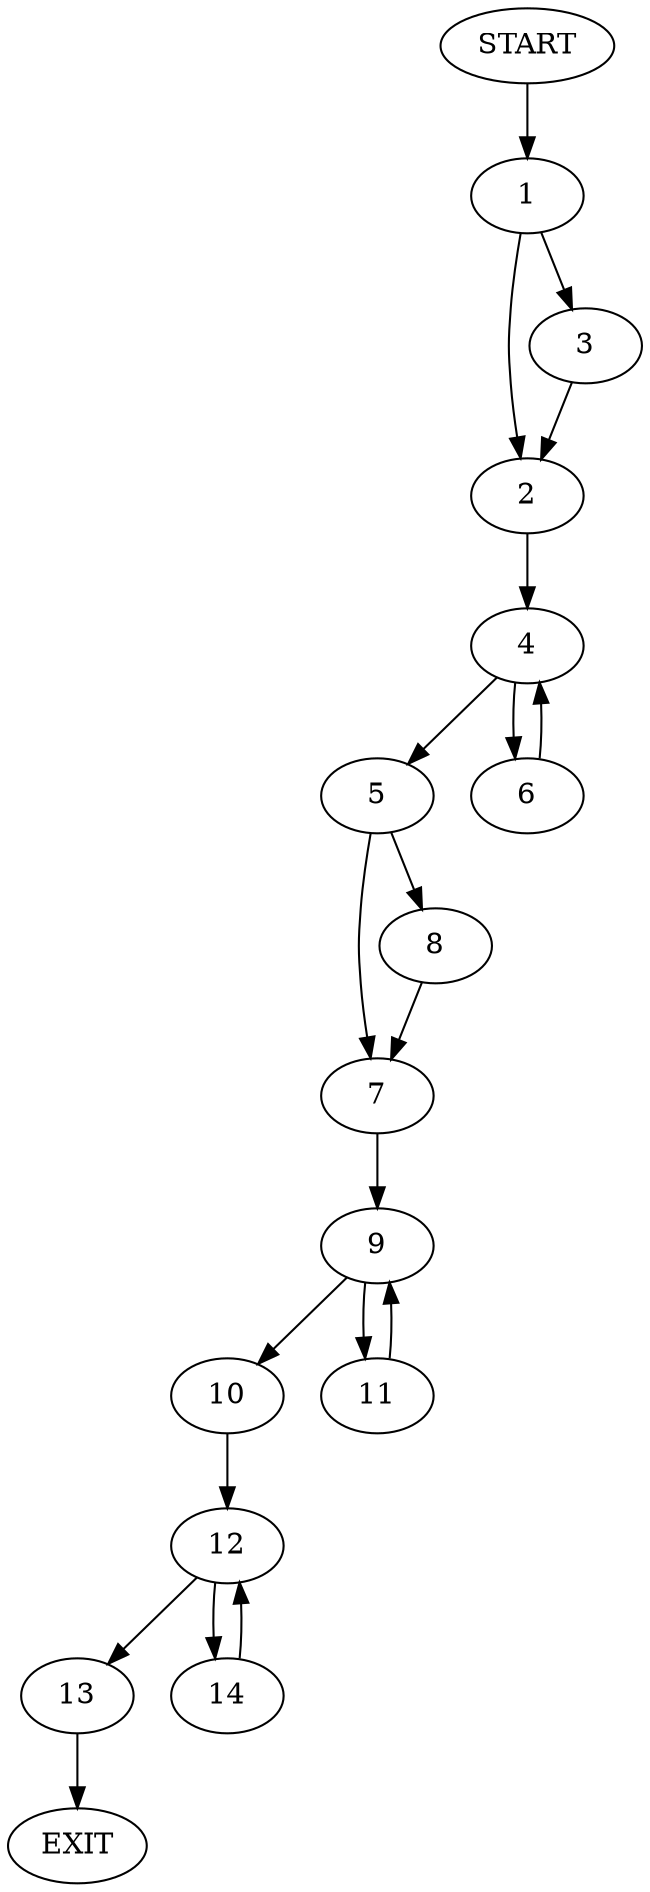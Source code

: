 digraph {
0 [label="START"]
15 [label="EXIT"]
0 -> 1
1 -> 2
1 -> 3
3 -> 2
2 -> 4
4 -> 5
4 -> 6
6 -> 4
5 -> 7
5 -> 8
8 -> 7
7 -> 9
9 -> 10
9 -> 11
10 -> 12
11 -> 9
12 -> 13
12 -> 14
14 -> 12
13 -> 15
}
